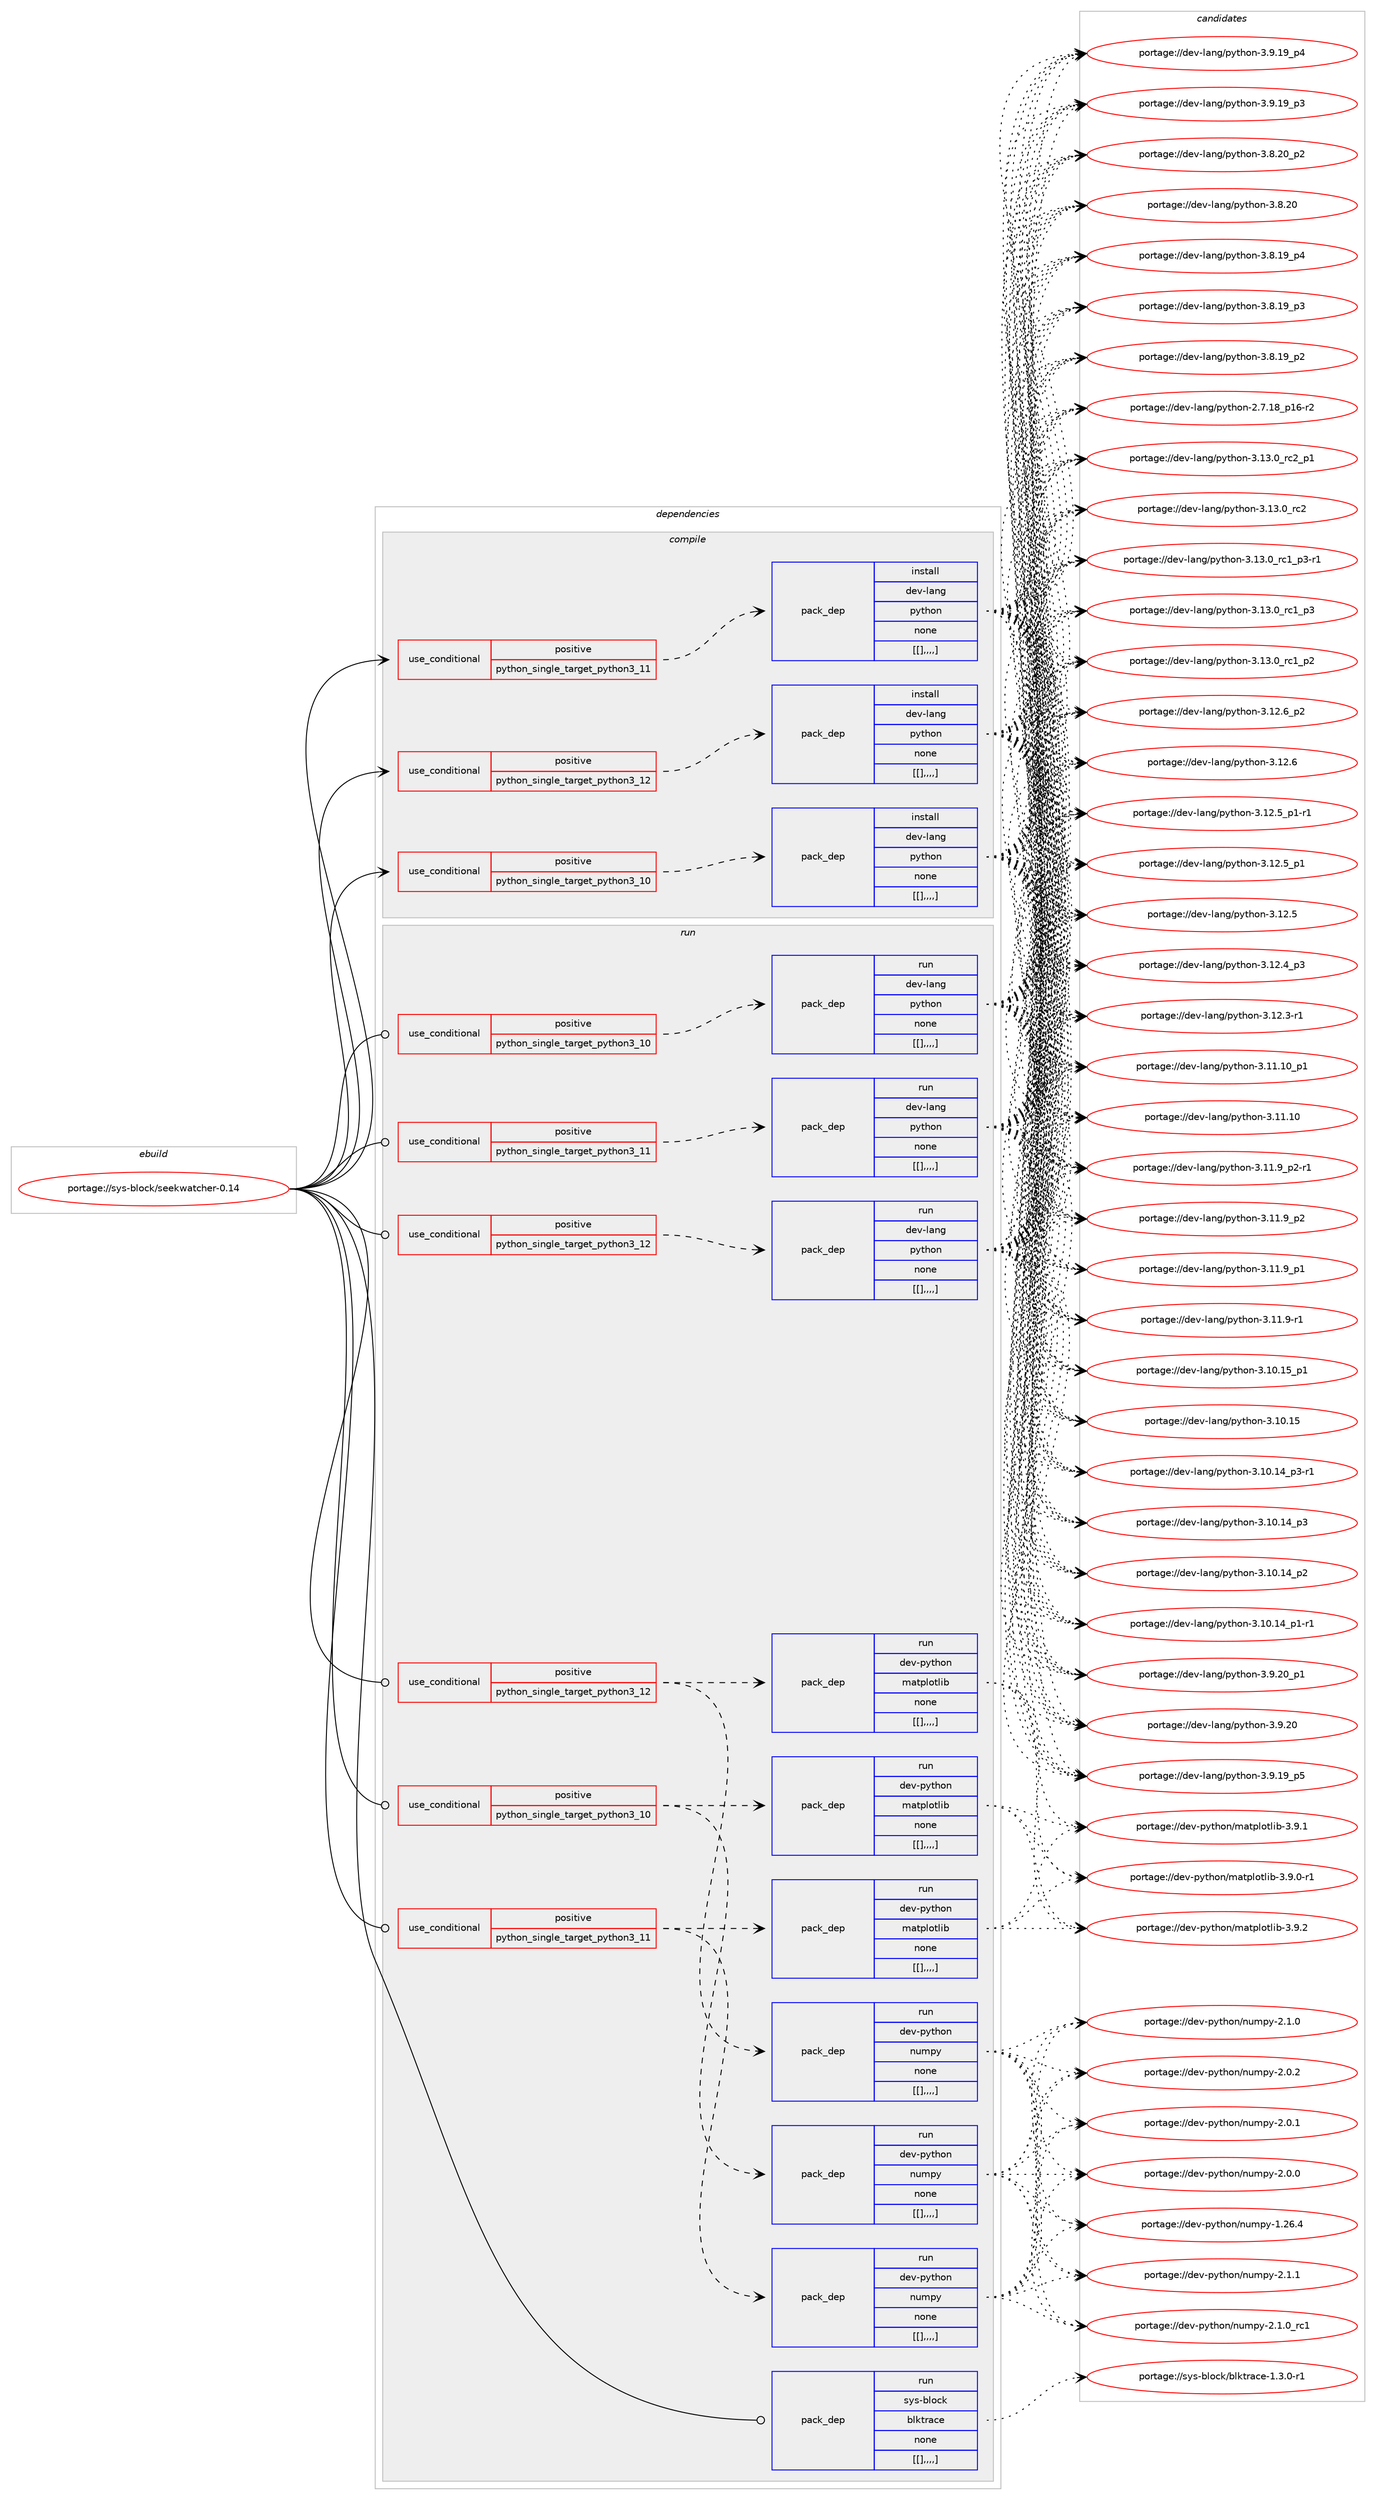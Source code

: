digraph prolog {

# *************
# Graph options
# *************

newrank=true;
concentrate=true;
compound=true;
graph [rankdir=LR,fontname=Helvetica,fontsize=10,ranksep=1.5];#, ranksep=2.5, nodesep=0.2];
edge  [arrowhead=vee];
node  [fontname=Helvetica,fontsize=10];

# **********
# The ebuild
# **********

subgraph cluster_leftcol {
color=gray;
label=<<i>ebuild</i>>;
id [label="portage://sys-block/seekwatcher-0.14", color=red, width=4, href="../sys-block/seekwatcher-0.14.svg"];
}

# ****************
# The dependencies
# ****************

subgraph cluster_midcol {
color=gray;
label=<<i>dependencies</i>>;
subgraph cluster_compile {
fillcolor="#eeeeee";
style=filled;
label=<<i>compile</i>>;
subgraph cond118158 {
dependency440127 [label=<<TABLE BORDER="0" CELLBORDER="1" CELLSPACING="0" CELLPADDING="4"><TR><TD ROWSPAN="3" CELLPADDING="10">use_conditional</TD></TR><TR><TD>positive</TD></TR><TR><TD>python_single_target_python3_10</TD></TR></TABLE>>, shape=none, color=red];
subgraph pack319012 {
dependency440128 [label=<<TABLE BORDER="0" CELLBORDER="1" CELLSPACING="0" CELLPADDING="4" WIDTH="220"><TR><TD ROWSPAN="6" CELLPADDING="30">pack_dep</TD></TR><TR><TD WIDTH="110">install</TD></TR><TR><TD>dev-lang</TD></TR><TR><TD>python</TD></TR><TR><TD>none</TD></TR><TR><TD>[[],,,,]</TD></TR></TABLE>>, shape=none, color=blue];
}
dependency440127:e -> dependency440128:w [weight=20,style="dashed",arrowhead="vee"];
}
id:e -> dependency440127:w [weight=20,style="solid",arrowhead="vee"];
subgraph cond118159 {
dependency440129 [label=<<TABLE BORDER="0" CELLBORDER="1" CELLSPACING="0" CELLPADDING="4"><TR><TD ROWSPAN="3" CELLPADDING="10">use_conditional</TD></TR><TR><TD>positive</TD></TR><TR><TD>python_single_target_python3_11</TD></TR></TABLE>>, shape=none, color=red];
subgraph pack319013 {
dependency440130 [label=<<TABLE BORDER="0" CELLBORDER="1" CELLSPACING="0" CELLPADDING="4" WIDTH="220"><TR><TD ROWSPAN="6" CELLPADDING="30">pack_dep</TD></TR><TR><TD WIDTH="110">install</TD></TR><TR><TD>dev-lang</TD></TR><TR><TD>python</TD></TR><TR><TD>none</TD></TR><TR><TD>[[],,,,]</TD></TR></TABLE>>, shape=none, color=blue];
}
dependency440129:e -> dependency440130:w [weight=20,style="dashed",arrowhead="vee"];
}
id:e -> dependency440129:w [weight=20,style="solid",arrowhead="vee"];
subgraph cond118160 {
dependency440131 [label=<<TABLE BORDER="0" CELLBORDER="1" CELLSPACING="0" CELLPADDING="4"><TR><TD ROWSPAN="3" CELLPADDING="10">use_conditional</TD></TR><TR><TD>positive</TD></TR><TR><TD>python_single_target_python3_12</TD></TR></TABLE>>, shape=none, color=red];
subgraph pack319014 {
dependency440132 [label=<<TABLE BORDER="0" CELLBORDER="1" CELLSPACING="0" CELLPADDING="4" WIDTH="220"><TR><TD ROWSPAN="6" CELLPADDING="30">pack_dep</TD></TR><TR><TD WIDTH="110">install</TD></TR><TR><TD>dev-lang</TD></TR><TR><TD>python</TD></TR><TR><TD>none</TD></TR><TR><TD>[[],,,,]</TD></TR></TABLE>>, shape=none, color=blue];
}
dependency440131:e -> dependency440132:w [weight=20,style="dashed",arrowhead="vee"];
}
id:e -> dependency440131:w [weight=20,style="solid",arrowhead="vee"];
}
subgraph cluster_compileandrun {
fillcolor="#eeeeee";
style=filled;
label=<<i>compile and run</i>>;
}
subgraph cluster_run {
fillcolor="#eeeeee";
style=filled;
label=<<i>run</i>>;
subgraph cond118161 {
dependency440133 [label=<<TABLE BORDER="0" CELLBORDER="1" CELLSPACING="0" CELLPADDING="4"><TR><TD ROWSPAN="3" CELLPADDING="10">use_conditional</TD></TR><TR><TD>positive</TD></TR><TR><TD>python_single_target_python3_10</TD></TR></TABLE>>, shape=none, color=red];
subgraph pack319015 {
dependency440134 [label=<<TABLE BORDER="0" CELLBORDER="1" CELLSPACING="0" CELLPADDING="4" WIDTH="220"><TR><TD ROWSPAN="6" CELLPADDING="30">pack_dep</TD></TR><TR><TD WIDTH="110">run</TD></TR><TR><TD>dev-lang</TD></TR><TR><TD>python</TD></TR><TR><TD>none</TD></TR><TR><TD>[[],,,,]</TD></TR></TABLE>>, shape=none, color=blue];
}
dependency440133:e -> dependency440134:w [weight=20,style="dashed",arrowhead="vee"];
}
id:e -> dependency440133:w [weight=20,style="solid",arrowhead="odot"];
subgraph cond118162 {
dependency440135 [label=<<TABLE BORDER="0" CELLBORDER="1" CELLSPACING="0" CELLPADDING="4"><TR><TD ROWSPAN="3" CELLPADDING="10">use_conditional</TD></TR><TR><TD>positive</TD></TR><TR><TD>python_single_target_python3_10</TD></TR></TABLE>>, shape=none, color=red];
subgraph pack319016 {
dependency440136 [label=<<TABLE BORDER="0" CELLBORDER="1" CELLSPACING="0" CELLPADDING="4" WIDTH="220"><TR><TD ROWSPAN="6" CELLPADDING="30">pack_dep</TD></TR><TR><TD WIDTH="110">run</TD></TR><TR><TD>dev-python</TD></TR><TR><TD>matplotlib</TD></TR><TR><TD>none</TD></TR><TR><TD>[[],,,,]</TD></TR></TABLE>>, shape=none, color=blue];
}
dependency440135:e -> dependency440136:w [weight=20,style="dashed",arrowhead="vee"];
subgraph pack319017 {
dependency440137 [label=<<TABLE BORDER="0" CELLBORDER="1" CELLSPACING="0" CELLPADDING="4" WIDTH="220"><TR><TD ROWSPAN="6" CELLPADDING="30">pack_dep</TD></TR><TR><TD WIDTH="110">run</TD></TR><TR><TD>dev-python</TD></TR><TR><TD>numpy</TD></TR><TR><TD>none</TD></TR><TR><TD>[[],,,,]</TD></TR></TABLE>>, shape=none, color=blue];
}
dependency440135:e -> dependency440137:w [weight=20,style="dashed",arrowhead="vee"];
}
id:e -> dependency440135:w [weight=20,style="solid",arrowhead="odot"];
subgraph cond118163 {
dependency440138 [label=<<TABLE BORDER="0" CELLBORDER="1" CELLSPACING="0" CELLPADDING="4"><TR><TD ROWSPAN="3" CELLPADDING="10">use_conditional</TD></TR><TR><TD>positive</TD></TR><TR><TD>python_single_target_python3_11</TD></TR></TABLE>>, shape=none, color=red];
subgraph pack319018 {
dependency440139 [label=<<TABLE BORDER="0" CELLBORDER="1" CELLSPACING="0" CELLPADDING="4" WIDTH="220"><TR><TD ROWSPAN="6" CELLPADDING="30">pack_dep</TD></TR><TR><TD WIDTH="110">run</TD></TR><TR><TD>dev-lang</TD></TR><TR><TD>python</TD></TR><TR><TD>none</TD></TR><TR><TD>[[],,,,]</TD></TR></TABLE>>, shape=none, color=blue];
}
dependency440138:e -> dependency440139:w [weight=20,style="dashed",arrowhead="vee"];
}
id:e -> dependency440138:w [weight=20,style="solid",arrowhead="odot"];
subgraph cond118164 {
dependency440140 [label=<<TABLE BORDER="0" CELLBORDER="1" CELLSPACING="0" CELLPADDING="4"><TR><TD ROWSPAN="3" CELLPADDING="10">use_conditional</TD></TR><TR><TD>positive</TD></TR><TR><TD>python_single_target_python3_11</TD></TR></TABLE>>, shape=none, color=red];
subgraph pack319019 {
dependency440141 [label=<<TABLE BORDER="0" CELLBORDER="1" CELLSPACING="0" CELLPADDING="4" WIDTH="220"><TR><TD ROWSPAN="6" CELLPADDING="30">pack_dep</TD></TR><TR><TD WIDTH="110">run</TD></TR><TR><TD>dev-python</TD></TR><TR><TD>matplotlib</TD></TR><TR><TD>none</TD></TR><TR><TD>[[],,,,]</TD></TR></TABLE>>, shape=none, color=blue];
}
dependency440140:e -> dependency440141:w [weight=20,style="dashed",arrowhead="vee"];
subgraph pack319020 {
dependency440142 [label=<<TABLE BORDER="0" CELLBORDER="1" CELLSPACING="0" CELLPADDING="4" WIDTH="220"><TR><TD ROWSPAN="6" CELLPADDING="30">pack_dep</TD></TR><TR><TD WIDTH="110">run</TD></TR><TR><TD>dev-python</TD></TR><TR><TD>numpy</TD></TR><TR><TD>none</TD></TR><TR><TD>[[],,,,]</TD></TR></TABLE>>, shape=none, color=blue];
}
dependency440140:e -> dependency440142:w [weight=20,style="dashed",arrowhead="vee"];
}
id:e -> dependency440140:w [weight=20,style="solid",arrowhead="odot"];
subgraph cond118165 {
dependency440143 [label=<<TABLE BORDER="0" CELLBORDER="1" CELLSPACING="0" CELLPADDING="4"><TR><TD ROWSPAN="3" CELLPADDING="10">use_conditional</TD></TR><TR><TD>positive</TD></TR><TR><TD>python_single_target_python3_12</TD></TR></TABLE>>, shape=none, color=red];
subgraph pack319021 {
dependency440144 [label=<<TABLE BORDER="0" CELLBORDER="1" CELLSPACING="0" CELLPADDING="4" WIDTH="220"><TR><TD ROWSPAN="6" CELLPADDING="30">pack_dep</TD></TR><TR><TD WIDTH="110">run</TD></TR><TR><TD>dev-lang</TD></TR><TR><TD>python</TD></TR><TR><TD>none</TD></TR><TR><TD>[[],,,,]</TD></TR></TABLE>>, shape=none, color=blue];
}
dependency440143:e -> dependency440144:w [weight=20,style="dashed",arrowhead="vee"];
}
id:e -> dependency440143:w [weight=20,style="solid",arrowhead="odot"];
subgraph cond118166 {
dependency440145 [label=<<TABLE BORDER="0" CELLBORDER="1" CELLSPACING="0" CELLPADDING="4"><TR><TD ROWSPAN="3" CELLPADDING="10">use_conditional</TD></TR><TR><TD>positive</TD></TR><TR><TD>python_single_target_python3_12</TD></TR></TABLE>>, shape=none, color=red];
subgraph pack319022 {
dependency440146 [label=<<TABLE BORDER="0" CELLBORDER="1" CELLSPACING="0" CELLPADDING="4" WIDTH="220"><TR><TD ROWSPAN="6" CELLPADDING="30">pack_dep</TD></TR><TR><TD WIDTH="110">run</TD></TR><TR><TD>dev-python</TD></TR><TR><TD>matplotlib</TD></TR><TR><TD>none</TD></TR><TR><TD>[[],,,,]</TD></TR></TABLE>>, shape=none, color=blue];
}
dependency440145:e -> dependency440146:w [weight=20,style="dashed",arrowhead="vee"];
subgraph pack319023 {
dependency440147 [label=<<TABLE BORDER="0" CELLBORDER="1" CELLSPACING="0" CELLPADDING="4" WIDTH="220"><TR><TD ROWSPAN="6" CELLPADDING="30">pack_dep</TD></TR><TR><TD WIDTH="110">run</TD></TR><TR><TD>dev-python</TD></TR><TR><TD>numpy</TD></TR><TR><TD>none</TD></TR><TR><TD>[[],,,,]</TD></TR></TABLE>>, shape=none, color=blue];
}
dependency440145:e -> dependency440147:w [weight=20,style="dashed",arrowhead="vee"];
}
id:e -> dependency440145:w [weight=20,style="solid",arrowhead="odot"];
subgraph pack319024 {
dependency440148 [label=<<TABLE BORDER="0" CELLBORDER="1" CELLSPACING="0" CELLPADDING="4" WIDTH="220"><TR><TD ROWSPAN="6" CELLPADDING="30">pack_dep</TD></TR><TR><TD WIDTH="110">run</TD></TR><TR><TD>sys-block</TD></TR><TR><TD>blktrace</TD></TR><TR><TD>none</TD></TR><TR><TD>[[],,,,]</TD></TR></TABLE>>, shape=none, color=blue];
}
id:e -> dependency440148:w [weight=20,style="solid",arrowhead="odot"];
}
}

# **************
# The candidates
# **************

subgraph cluster_choices {
rank=same;
color=gray;
label=<<i>candidates</i>>;

subgraph choice319012 {
color=black;
nodesep=1;
choice100101118451089711010347112121116104111110455146495146489511499509511249 [label="portage://dev-lang/python-3.13.0_rc2_p1", color=red, width=4,href="../dev-lang/python-3.13.0_rc2_p1.svg"];
choice10010111845108971101034711212111610411111045514649514648951149950 [label="portage://dev-lang/python-3.13.0_rc2", color=red, width=4,href="../dev-lang/python-3.13.0_rc2.svg"];
choice1001011184510897110103471121211161041111104551464951464895114994995112514511449 [label="portage://dev-lang/python-3.13.0_rc1_p3-r1", color=red, width=4,href="../dev-lang/python-3.13.0_rc1_p3-r1.svg"];
choice100101118451089711010347112121116104111110455146495146489511499499511251 [label="portage://dev-lang/python-3.13.0_rc1_p3", color=red, width=4,href="../dev-lang/python-3.13.0_rc1_p3.svg"];
choice100101118451089711010347112121116104111110455146495146489511499499511250 [label="portage://dev-lang/python-3.13.0_rc1_p2", color=red, width=4,href="../dev-lang/python-3.13.0_rc1_p2.svg"];
choice100101118451089711010347112121116104111110455146495046549511250 [label="portage://dev-lang/python-3.12.6_p2", color=red, width=4,href="../dev-lang/python-3.12.6_p2.svg"];
choice10010111845108971101034711212111610411111045514649504654 [label="portage://dev-lang/python-3.12.6", color=red, width=4,href="../dev-lang/python-3.12.6.svg"];
choice1001011184510897110103471121211161041111104551464950465395112494511449 [label="portage://dev-lang/python-3.12.5_p1-r1", color=red, width=4,href="../dev-lang/python-3.12.5_p1-r1.svg"];
choice100101118451089711010347112121116104111110455146495046539511249 [label="portage://dev-lang/python-3.12.5_p1", color=red, width=4,href="../dev-lang/python-3.12.5_p1.svg"];
choice10010111845108971101034711212111610411111045514649504653 [label="portage://dev-lang/python-3.12.5", color=red, width=4,href="../dev-lang/python-3.12.5.svg"];
choice100101118451089711010347112121116104111110455146495046529511251 [label="portage://dev-lang/python-3.12.4_p3", color=red, width=4,href="../dev-lang/python-3.12.4_p3.svg"];
choice100101118451089711010347112121116104111110455146495046514511449 [label="portage://dev-lang/python-3.12.3-r1", color=red, width=4,href="../dev-lang/python-3.12.3-r1.svg"];
choice10010111845108971101034711212111610411111045514649494649489511249 [label="portage://dev-lang/python-3.11.10_p1", color=red, width=4,href="../dev-lang/python-3.11.10_p1.svg"];
choice1001011184510897110103471121211161041111104551464949464948 [label="portage://dev-lang/python-3.11.10", color=red, width=4,href="../dev-lang/python-3.11.10.svg"];
choice1001011184510897110103471121211161041111104551464949465795112504511449 [label="portage://dev-lang/python-3.11.9_p2-r1", color=red, width=4,href="../dev-lang/python-3.11.9_p2-r1.svg"];
choice100101118451089711010347112121116104111110455146494946579511250 [label="portage://dev-lang/python-3.11.9_p2", color=red, width=4,href="../dev-lang/python-3.11.9_p2.svg"];
choice100101118451089711010347112121116104111110455146494946579511249 [label="portage://dev-lang/python-3.11.9_p1", color=red, width=4,href="../dev-lang/python-3.11.9_p1.svg"];
choice100101118451089711010347112121116104111110455146494946574511449 [label="portage://dev-lang/python-3.11.9-r1", color=red, width=4,href="../dev-lang/python-3.11.9-r1.svg"];
choice10010111845108971101034711212111610411111045514649484649539511249 [label="portage://dev-lang/python-3.10.15_p1", color=red, width=4,href="../dev-lang/python-3.10.15_p1.svg"];
choice1001011184510897110103471121211161041111104551464948464953 [label="portage://dev-lang/python-3.10.15", color=red, width=4,href="../dev-lang/python-3.10.15.svg"];
choice100101118451089711010347112121116104111110455146494846495295112514511449 [label="portage://dev-lang/python-3.10.14_p3-r1", color=red, width=4,href="../dev-lang/python-3.10.14_p3-r1.svg"];
choice10010111845108971101034711212111610411111045514649484649529511251 [label="portage://dev-lang/python-3.10.14_p3", color=red, width=4,href="../dev-lang/python-3.10.14_p3.svg"];
choice10010111845108971101034711212111610411111045514649484649529511250 [label="portage://dev-lang/python-3.10.14_p2", color=red, width=4,href="../dev-lang/python-3.10.14_p2.svg"];
choice100101118451089711010347112121116104111110455146494846495295112494511449 [label="portage://dev-lang/python-3.10.14_p1-r1", color=red, width=4,href="../dev-lang/python-3.10.14_p1-r1.svg"];
choice100101118451089711010347112121116104111110455146574650489511249 [label="portage://dev-lang/python-3.9.20_p1", color=red, width=4,href="../dev-lang/python-3.9.20_p1.svg"];
choice10010111845108971101034711212111610411111045514657465048 [label="portage://dev-lang/python-3.9.20", color=red, width=4,href="../dev-lang/python-3.9.20.svg"];
choice100101118451089711010347112121116104111110455146574649579511253 [label="portage://dev-lang/python-3.9.19_p5", color=red, width=4,href="../dev-lang/python-3.9.19_p5.svg"];
choice100101118451089711010347112121116104111110455146574649579511252 [label="portage://dev-lang/python-3.9.19_p4", color=red, width=4,href="../dev-lang/python-3.9.19_p4.svg"];
choice100101118451089711010347112121116104111110455146574649579511251 [label="portage://dev-lang/python-3.9.19_p3", color=red, width=4,href="../dev-lang/python-3.9.19_p3.svg"];
choice100101118451089711010347112121116104111110455146564650489511250 [label="portage://dev-lang/python-3.8.20_p2", color=red, width=4,href="../dev-lang/python-3.8.20_p2.svg"];
choice10010111845108971101034711212111610411111045514656465048 [label="portage://dev-lang/python-3.8.20", color=red, width=4,href="../dev-lang/python-3.8.20.svg"];
choice100101118451089711010347112121116104111110455146564649579511252 [label="portage://dev-lang/python-3.8.19_p4", color=red, width=4,href="../dev-lang/python-3.8.19_p4.svg"];
choice100101118451089711010347112121116104111110455146564649579511251 [label="portage://dev-lang/python-3.8.19_p3", color=red, width=4,href="../dev-lang/python-3.8.19_p3.svg"];
choice100101118451089711010347112121116104111110455146564649579511250 [label="portage://dev-lang/python-3.8.19_p2", color=red, width=4,href="../dev-lang/python-3.8.19_p2.svg"];
choice100101118451089711010347112121116104111110455046554649569511249544511450 [label="portage://dev-lang/python-2.7.18_p16-r2", color=red, width=4,href="../dev-lang/python-2.7.18_p16-r2.svg"];
dependency440128:e -> choice100101118451089711010347112121116104111110455146495146489511499509511249:w [style=dotted,weight="100"];
dependency440128:e -> choice10010111845108971101034711212111610411111045514649514648951149950:w [style=dotted,weight="100"];
dependency440128:e -> choice1001011184510897110103471121211161041111104551464951464895114994995112514511449:w [style=dotted,weight="100"];
dependency440128:e -> choice100101118451089711010347112121116104111110455146495146489511499499511251:w [style=dotted,weight="100"];
dependency440128:e -> choice100101118451089711010347112121116104111110455146495146489511499499511250:w [style=dotted,weight="100"];
dependency440128:e -> choice100101118451089711010347112121116104111110455146495046549511250:w [style=dotted,weight="100"];
dependency440128:e -> choice10010111845108971101034711212111610411111045514649504654:w [style=dotted,weight="100"];
dependency440128:e -> choice1001011184510897110103471121211161041111104551464950465395112494511449:w [style=dotted,weight="100"];
dependency440128:e -> choice100101118451089711010347112121116104111110455146495046539511249:w [style=dotted,weight="100"];
dependency440128:e -> choice10010111845108971101034711212111610411111045514649504653:w [style=dotted,weight="100"];
dependency440128:e -> choice100101118451089711010347112121116104111110455146495046529511251:w [style=dotted,weight="100"];
dependency440128:e -> choice100101118451089711010347112121116104111110455146495046514511449:w [style=dotted,weight="100"];
dependency440128:e -> choice10010111845108971101034711212111610411111045514649494649489511249:w [style=dotted,weight="100"];
dependency440128:e -> choice1001011184510897110103471121211161041111104551464949464948:w [style=dotted,weight="100"];
dependency440128:e -> choice1001011184510897110103471121211161041111104551464949465795112504511449:w [style=dotted,weight="100"];
dependency440128:e -> choice100101118451089711010347112121116104111110455146494946579511250:w [style=dotted,weight="100"];
dependency440128:e -> choice100101118451089711010347112121116104111110455146494946579511249:w [style=dotted,weight="100"];
dependency440128:e -> choice100101118451089711010347112121116104111110455146494946574511449:w [style=dotted,weight="100"];
dependency440128:e -> choice10010111845108971101034711212111610411111045514649484649539511249:w [style=dotted,weight="100"];
dependency440128:e -> choice1001011184510897110103471121211161041111104551464948464953:w [style=dotted,weight="100"];
dependency440128:e -> choice100101118451089711010347112121116104111110455146494846495295112514511449:w [style=dotted,weight="100"];
dependency440128:e -> choice10010111845108971101034711212111610411111045514649484649529511251:w [style=dotted,weight="100"];
dependency440128:e -> choice10010111845108971101034711212111610411111045514649484649529511250:w [style=dotted,weight="100"];
dependency440128:e -> choice100101118451089711010347112121116104111110455146494846495295112494511449:w [style=dotted,weight="100"];
dependency440128:e -> choice100101118451089711010347112121116104111110455146574650489511249:w [style=dotted,weight="100"];
dependency440128:e -> choice10010111845108971101034711212111610411111045514657465048:w [style=dotted,weight="100"];
dependency440128:e -> choice100101118451089711010347112121116104111110455146574649579511253:w [style=dotted,weight="100"];
dependency440128:e -> choice100101118451089711010347112121116104111110455146574649579511252:w [style=dotted,weight="100"];
dependency440128:e -> choice100101118451089711010347112121116104111110455146574649579511251:w [style=dotted,weight="100"];
dependency440128:e -> choice100101118451089711010347112121116104111110455146564650489511250:w [style=dotted,weight="100"];
dependency440128:e -> choice10010111845108971101034711212111610411111045514656465048:w [style=dotted,weight="100"];
dependency440128:e -> choice100101118451089711010347112121116104111110455146564649579511252:w [style=dotted,weight="100"];
dependency440128:e -> choice100101118451089711010347112121116104111110455146564649579511251:w [style=dotted,weight="100"];
dependency440128:e -> choice100101118451089711010347112121116104111110455146564649579511250:w [style=dotted,weight="100"];
dependency440128:e -> choice100101118451089711010347112121116104111110455046554649569511249544511450:w [style=dotted,weight="100"];
}
subgraph choice319013 {
color=black;
nodesep=1;
choice100101118451089711010347112121116104111110455146495146489511499509511249 [label="portage://dev-lang/python-3.13.0_rc2_p1", color=red, width=4,href="../dev-lang/python-3.13.0_rc2_p1.svg"];
choice10010111845108971101034711212111610411111045514649514648951149950 [label="portage://dev-lang/python-3.13.0_rc2", color=red, width=4,href="../dev-lang/python-3.13.0_rc2.svg"];
choice1001011184510897110103471121211161041111104551464951464895114994995112514511449 [label="portage://dev-lang/python-3.13.0_rc1_p3-r1", color=red, width=4,href="../dev-lang/python-3.13.0_rc1_p3-r1.svg"];
choice100101118451089711010347112121116104111110455146495146489511499499511251 [label="portage://dev-lang/python-3.13.0_rc1_p3", color=red, width=4,href="../dev-lang/python-3.13.0_rc1_p3.svg"];
choice100101118451089711010347112121116104111110455146495146489511499499511250 [label="portage://dev-lang/python-3.13.0_rc1_p2", color=red, width=4,href="../dev-lang/python-3.13.0_rc1_p2.svg"];
choice100101118451089711010347112121116104111110455146495046549511250 [label="portage://dev-lang/python-3.12.6_p2", color=red, width=4,href="../dev-lang/python-3.12.6_p2.svg"];
choice10010111845108971101034711212111610411111045514649504654 [label="portage://dev-lang/python-3.12.6", color=red, width=4,href="../dev-lang/python-3.12.6.svg"];
choice1001011184510897110103471121211161041111104551464950465395112494511449 [label="portage://dev-lang/python-3.12.5_p1-r1", color=red, width=4,href="../dev-lang/python-3.12.5_p1-r1.svg"];
choice100101118451089711010347112121116104111110455146495046539511249 [label="portage://dev-lang/python-3.12.5_p1", color=red, width=4,href="../dev-lang/python-3.12.5_p1.svg"];
choice10010111845108971101034711212111610411111045514649504653 [label="portage://dev-lang/python-3.12.5", color=red, width=4,href="../dev-lang/python-3.12.5.svg"];
choice100101118451089711010347112121116104111110455146495046529511251 [label="portage://dev-lang/python-3.12.4_p3", color=red, width=4,href="../dev-lang/python-3.12.4_p3.svg"];
choice100101118451089711010347112121116104111110455146495046514511449 [label="portage://dev-lang/python-3.12.3-r1", color=red, width=4,href="../dev-lang/python-3.12.3-r1.svg"];
choice10010111845108971101034711212111610411111045514649494649489511249 [label="portage://dev-lang/python-3.11.10_p1", color=red, width=4,href="../dev-lang/python-3.11.10_p1.svg"];
choice1001011184510897110103471121211161041111104551464949464948 [label="portage://dev-lang/python-3.11.10", color=red, width=4,href="../dev-lang/python-3.11.10.svg"];
choice1001011184510897110103471121211161041111104551464949465795112504511449 [label="portage://dev-lang/python-3.11.9_p2-r1", color=red, width=4,href="../dev-lang/python-3.11.9_p2-r1.svg"];
choice100101118451089711010347112121116104111110455146494946579511250 [label="portage://dev-lang/python-3.11.9_p2", color=red, width=4,href="../dev-lang/python-3.11.9_p2.svg"];
choice100101118451089711010347112121116104111110455146494946579511249 [label="portage://dev-lang/python-3.11.9_p1", color=red, width=4,href="../dev-lang/python-3.11.9_p1.svg"];
choice100101118451089711010347112121116104111110455146494946574511449 [label="portage://dev-lang/python-3.11.9-r1", color=red, width=4,href="../dev-lang/python-3.11.9-r1.svg"];
choice10010111845108971101034711212111610411111045514649484649539511249 [label="portage://dev-lang/python-3.10.15_p1", color=red, width=4,href="../dev-lang/python-3.10.15_p1.svg"];
choice1001011184510897110103471121211161041111104551464948464953 [label="portage://dev-lang/python-3.10.15", color=red, width=4,href="../dev-lang/python-3.10.15.svg"];
choice100101118451089711010347112121116104111110455146494846495295112514511449 [label="portage://dev-lang/python-3.10.14_p3-r1", color=red, width=4,href="../dev-lang/python-3.10.14_p3-r1.svg"];
choice10010111845108971101034711212111610411111045514649484649529511251 [label="portage://dev-lang/python-3.10.14_p3", color=red, width=4,href="../dev-lang/python-3.10.14_p3.svg"];
choice10010111845108971101034711212111610411111045514649484649529511250 [label="portage://dev-lang/python-3.10.14_p2", color=red, width=4,href="../dev-lang/python-3.10.14_p2.svg"];
choice100101118451089711010347112121116104111110455146494846495295112494511449 [label="portage://dev-lang/python-3.10.14_p1-r1", color=red, width=4,href="../dev-lang/python-3.10.14_p1-r1.svg"];
choice100101118451089711010347112121116104111110455146574650489511249 [label="portage://dev-lang/python-3.9.20_p1", color=red, width=4,href="../dev-lang/python-3.9.20_p1.svg"];
choice10010111845108971101034711212111610411111045514657465048 [label="portage://dev-lang/python-3.9.20", color=red, width=4,href="../dev-lang/python-3.9.20.svg"];
choice100101118451089711010347112121116104111110455146574649579511253 [label="portage://dev-lang/python-3.9.19_p5", color=red, width=4,href="../dev-lang/python-3.9.19_p5.svg"];
choice100101118451089711010347112121116104111110455146574649579511252 [label="portage://dev-lang/python-3.9.19_p4", color=red, width=4,href="../dev-lang/python-3.9.19_p4.svg"];
choice100101118451089711010347112121116104111110455146574649579511251 [label="portage://dev-lang/python-3.9.19_p3", color=red, width=4,href="../dev-lang/python-3.9.19_p3.svg"];
choice100101118451089711010347112121116104111110455146564650489511250 [label="portage://dev-lang/python-3.8.20_p2", color=red, width=4,href="../dev-lang/python-3.8.20_p2.svg"];
choice10010111845108971101034711212111610411111045514656465048 [label="portage://dev-lang/python-3.8.20", color=red, width=4,href="../dev-lang/python-3.8.20.svg"];
choice100101118451089711010347112121116104111110455146564649579511252 [label="portage://dev-lang/python-3.8.19_p4", color=red, width=4,href="../dev-lang/python-3.8.19_p4.svg"];
choice100101118451089711010347112121116104111110455146564649579511251 [label="portage://dev-lang/python-3.8.19_p3", color=red, width=4,href="../dev-lang/python-3.8.19_p3.svg"];
choice100101118451089711010347112121116104111110455146564649579511250 [label="portage://dev-lang/python-3.8.19_p2", color=red, width=4,href="../dev-lang/python-3.8.19_p2.svg"];
choice100101118451089711010347112121116104111110455046554649569511249544511450 [label="portage://dev-lang/python-2.7.18_p16-r2", color=red, width=4,href="../dev-lang/python-2.7.18_p16-r2.svg"];
dependency440130:e -> choice100101118451089711010347112121116104111110455146495146489511499509511249:w [style=dotted,weight="100"];
dependency440130:e -> choice10010111845108971101034711212111610411111045514649514648951149950:w [style=dotted,weight="100"];
dependency440130:e -> choice1001011184510897110103471121211161041111104551464951464895114994995112514511449:w [style=dotted,weight="100"];
dependency440130:e -> choice100101118451089711010347112121116104111110455146495146489511499499511251:w [style=dotted,weight="100"];
dependency440130:e -> choice100101118451089711010347112121116104111110455146495146489511499499511250:w [style=dotted,weight="100"];
dependency440130:e -> choice100101118451089711010347112121116104111110455146495046549511250:w [style=dotted,weight="100"];
dependency440130:e -> choice10010111845108971101034711212111610411111045514649504654:w [style=dotted,weight="100"];
dependency440130:e -> choice1001011184510897110103471121211161041111104551464950465395112494511449:w [style=dotted,weight="100"];
dependency440130:e -> choice100101118451089711010347112121116104111110455146495046539511249:w [style=dotted,weight="100"];
dependency440130:e -> choice10010111845108971101034711212111610411111045514649504653:w [style=dotted,weight="100"];
dependency440130:e -> choice100101118451089711010347112121116104111110455146495046529511251:w [style=dotted,weight="100"];
dependency440130:e -> choice100101118451089711010347112121116104111110455146495046514511449:w [style=dotted,weight="100"];
dependency440130:e -> choice10010111845108971101034711212111610411111045514649494649489511249:w [style=dotted,weight="100"];
dependency440130:e -> choice1001011184510897110103471121211161041111104551464949464948:w [style=dotted,weight="100"];
dependency440130:e -> choice1001011184510897110103471121211161041111104551464949465795112504511449:w [style=dotted,weight="100"];
dependency440130:e -> choice100101118451089711010347112121116104111110455146494946579511250:w [style=dotted,weight="100"];
dependency440130:e -> choice100101118451089711010347112121116104111110455146494946579511249:w [style=dotted,weight="100"];
dependency440130:e -> choice100101118451089711010347112121116104111110455146494946574511449:w [style=dotted,weight="100"];
dependency440130:e -> choice10010111845108971101034711212111610411111045514649484649539511249:w [style=dotted,weight="100"];
dependency440130:e -> choice1001011184510897110103471121211161041111104551464948464953:w [style=dotted,weight="100"];
dependency440130:e -> choice100101118451089711010347112121116104111110455146494846495295112514511449:w [style=dotted,weight="100"];
dependency440130:e -> choice10010111845108971101034711212111610411111045514649484649529511251:w [style=dotted,weight="100"];
dependency440130:e -> choice10010111845108971101034711212111610411111045514649484649529511250:w [style=dotted,weight="100"];
dependency440130:e -> choice100101118451089711010347112121116104111110455146494846495295112494511449:w [style=dotted,weight="100"];
dependency440130:e -> choice100101118451089711010347112121116104111110455146574650489511249:w [style=dotted,weight="100"];
dependency440130:e -> choice10010111845108971101034711212111610411111045514657465048:w [style=dotted,weight="100"];
dependency440130:e -> choice100101118451089711010347112121116104111110455146574649579511253:w [style=dotted,weight="100"];
dependency440130:e -> choice100101118451089711010347112121116104111110455146574649579511252:w [style=dotted,weight="100"];
dependency440130:e -> choice100101118451089711010347112121116104111110455146574649579511251:w [style=dotted,weight="100"];
dependency440130:e -> choice100101118451089711010347112121116104111110455146564650489511250:w [style=dotted,weight="100"];
dependency440130:e -> choice10010111845108971101034711212111610411111045514656465048:w [style=dotted,weight="100"];
dependency440130:e -> choice100101118451089711010347112121116104111110455146564649579511252:w [style=dotted,weight="100"];
dependency440130:e -> choice100101118451089711010347112121116104111110455146564649579511251:w [style=dotted,weight="100"];
dependency440130:e -> choice100101118451089711010347112121116104111110455146564649579511250:w [style=dotted,weight="100"];
dependency440130:e -> choice100101118451089711010347112121116104111110455046554649569511249544511450:w [style=dotted,weight="100"];
}
subgraph choice319014 {
color=black;
nodesep=1;
choice100101118451089711010347112121116104111110455146495146489511499509511249 [label="portage://dev-lang/python-3.13.0_rc2_p1", color=red, width=4,href="../dev-lang/python-3.13.0_rc2_p1.svg"];
choice10010111845108971101034711212111610411111045514649514648951149950 [label="portage://dev-lang/python-3.13.0_rc2", color=red, width=4,href="../dev-lang/python-3.13.0_rc2.svg"];
choice1001011184510897110103471121211161041111104551464951464895114994995112514511449 [label="portage://dev-lang/python-3.13.0_rc1_p3-r1", color=red, width=4,href="../dev-lang/python-3.13.0_rc1_p3-r1.svg"];
choice100101118451089711010347112121116104111110455146495146489511499499511251 [label="portage://dev-lang/python-3.13.0_rc1_p3", color=red, width=4,href="../dev-lang/python-3.13.0_rc1_p3.svg"];
choice100101118451089711010347112121116104111110455146495146489511499499511250 [label="portage://dev-lang/python-3.13.0_rc1_p2", color=red, width=4,href="../dev-lang/python-3.13.0_rc1_p2.svg"];
choice100101118451089711010347112121116104111110455146495046549511250 [label="portage://dev-lang/python-3.12.6_p2", color=red, width=4,href="../dev-lang/python-3.12.6_p2.svg"];
choice10010111845108971101034711212111610411111045514649504654 [label="portage://dev-lang/python-3.12.6", color=red, width=4,href="../dev-lang/python-3.12.6.svg"];
choice1001011184510897110103471121211161041111104551464950465395112494511449 [label="portage://dev-lang/python-3.12.5_p1-r1", color=red, width=4,href="../dev-lang/python-3.12.5_p1-r1.svg"];
choice100101118451089711010347112121116104111110455146495046539511249 [label="portage://dev-lang/python-3.12.5_p1", color=red, width=4,href="../dev-lang/python-3.12.5_p1.svg"];
choice10010111845108971101034711212111610411111045514649504653 [label="portage://dev-lang/python-3.12.5", color=red, width=4,href="../dev-lang/python-3.12.5.svg"];
choice100101118451089711010347112121116104111110455146495046529511251 [label="portage://dev-lang/python-3.12.4_p3", color=red, width=4,href="../dev-lang/python-3.12.4_p3.svg"];
choice100101118451089711010347112121116104111110455146495046514511449 [label="portage://dev-lang/python-3.12.3-r1", color=red, width=4,href="../dev-lang/python-3.12.3-r1.svg"];
choice10010111845108971101034711212111610411111045514649494649489511249 [label="portage://dev-lang/python-3.11.10_p1", color=red, width=4,href="../dev-lang/python-3.11.10_p1.svg"];
choice1001011184510897110103471121211161041111104551464949464948 [label="portage://dev-lang/python-3.11.10", color=red, width=4,href="../dev-lang/python-3.11.10.svg"];
choice1001011184510897110103471121211161041111104551464949465795112504511449 [label="portage://dev-lang/python-3.11.9_p2-r1", color=red, width=4,href="../dev-lang/python-3.11.9_p2-r1.svg"];
choice100101118451089711010347112121116104111110455146494946579511250 [label="portage://dev-lang/python-3.11.9_p2", color=red, width=4,href="../dev-lang/python-3.11.9_p2.svg"];
choice100101118451089711010347112121116104111110455146494946579511249 [label="portage://dev-lang/python-3.11.9_p1", color=red, width=4,href="../dev-lang/python-3.11.9_p1.svg"];
choice100101118451089711010347112121116104111110455146494946574511449 [label="portage://dev-lang/python-3.11.9-r1", color=red, width=4,href="../dev-lang/python-3.11.9-r1.svg"];
choice10010111845108971101034711212111610411111045514649484649539511249 [label="portage://dev-lang/python-3.10.15_p1", color=red, width=4,href="../dev-lang/python-3.10.15_p1.svg"];
choice1001011184510897110103471121211161041111104551464948464953 [label="portage://dev-lang/python-3.10.15", color=red, width=4,href="../dev-lang/python-3.10.15.svg"];
choice100101118451089711010347112121116104111110455146494846495295112514511449 [label="portage://dev-lang/python-3.10.14_p3-r1", color=red, width=4,href="../dev-lang/python-3.10.14_p3-r1.svg"];
choice10010111845108971101034711212111610411111045514649484649529511251 [label="portage://dev-lang/python-3.10.14_p3", color=red, width=4,href="../dev-lang/python-3.10.14_p3.svg"];
choice10010111845108971101034711212111610411111045514649484649529511250 [label="portage://dev-lang/python-3.10.14_p2", color=red, width=4,href="../dev-lang/python-3.10.14_p2.svg"];
choice100101118451089711010347112121116104111110455146494846495295112494511449 [label="portage://dev-lang/python-3.10.14_p1-r1", color=red, width=4,href="../dev-lang/python-3.10.14_p1-r1.svg"];
choice100101118451089711010347112121116104111110455146574650489511249 [label="portage://dev-lang/python-3.9.20_p1", color=red, width=4,href="../dev-lang/python-3.9.20_p1.svg"];
choice10010111845108971101034711212111610411111045514657465048 [label="portage://dev-lang/python-3.9.20", color=red, width=4,href="../dev-lang/python-3.9.20.svg"];
choice100101118451089711010347112121116104111110455146574649579511253 [label="portage://dev-lang/python-3.9.19_p5", color=red, width=4,href="../dev-lang/python-3.9.19_p5.svg"];
choice100101118451089711010347112121116104111110455146574649579511252 [label="portage://dev-lang/python-3.9.19_p4", color=red, width=4,href="../dev-lang/python-3.9.19_p4.svg"];
choice100101118451089711010347112121116104111110455146574649579511251 [label="portage://dev-lang/python-3.9.19_p3", color=red, width=4,href="../dev-lang/python-3.9.19_p3.svg"];
choice100101118451089711010347112121116104111110455146564650489511250 [label="portage://dev-lang/python-3.8.20_p2", color=red, width=4,href="../dev-lang/python-3.8.20_p2.svg"];
choice10010111845108971101034711212111610411111045514656465048 [label="portage://dev-lang/python-3.8.20", color=red, width=4,href="../dev-lang/python-3.8.20.svg"];
choice100101118451089711010347112121116104111110455146564649579511252 [label="portage://dev-lang/python-3.8.19_p4", color=red, width=4,href="../dev-lang/python-3.8.19_p4.svg"];
choice100101118451089711010347112121116104111110455146564649579511251 [label="portage://dev-lang/python-3.8.19_p3", color=red, width=4,href="../dev-lang/python-3.8.19_p3.svg"];
choice100101118451089711010347112121116104111110455146564649579511250 [label="portage://dev-lang/python-3.8.19_p2", color=red, width=4,href="../dev-lang/python-3.8.19_p2.svg"];
choice100101118451089711010347112121116104111110455046554649569511249544511450 [label="portage://dev-lang/python-2.7.18_p16-r2", color=red, width=4,href="../dev-lang/python-2.7.18_p16-r2.svg"];
dependency440132:e -> choice100101118451089711010347112121116104111110455146495146489511499509511249:w [style=dotted,weight="100"];
dependency440132:e -> choice10010111845108971101034711212111610411111045514649514648951149950:w [style=dotted,weight="100"];
dependency440132:e -> choice1001011184510897110103471121211161041111104551464951464895114994995112514511449:w [style=dotted,weight="100"];
dependency440132:e -> choice100101118451089711010347112121116104111110455146495146489511499499511251:w [style=dotted,weight="100"];
dependency440132:e -> choice100101118451089711010347112121116104111110455146495146489511499499511250:w [style=dotted,weight="100"];
dependency440132:e -> choice100101118451089711010347112121116104111110455146495046549511250:w [style=dotted,weight="100"];
dependency440132:e -> choice10010111845108971101034711212111610411111045514649504654:w [style=dotted,weight="100"];
dependency440132:e -> choice1001011184510897110103471121211161041111104551464950465395112494511449:w [style=dotted,weight="100"];
dependency440132:e -> choice100101118451089711010347112121116104111110455146495046539511249:w [style=dotted,weight="100"];
dependency440132:e -> choice10010111845108971101034711212111610411111045514649504653:w [style=dotted,weight="100"];
dependency440132:e -> choice100101118451089711010347112121116104111110455146495046529511251:w [style=dotted,weight="100"];
dependency440132:e -> choice100101118451089711010347112121116104111110455146495046514511449:w [style=dotted,weight="100"];
dependency440132:e -> choice10010111845108971101034711212111610411111045514649494649489511249:w [style=dotted,weight="100"];
dependency440132:e -> choice1001011184510897110103471121211161041111104551464949464948:w [style=dotted,weight="100"];
dependency440132:e -> choice1001011184510897110103471121211161041111104551464949465795112504511449:w [style=dotted,weight="100"];
dependency440132:e -> choice100101118451089711010347112121116104111110455146494946579511250:w [style=dotted,weight="100"];
dependency440132:e -> choice100101118451089711010347112121116104111110455146494946579511249:w [style=dotted,weight="100"];
dependency440132:e -> choice100101118451089711010347112121116104111110455146494946574511449:w [style=dotted,weight="100"];
dependency440132:e -> choice10010111845108971101034711212111610411111045514649484649539511249:w [style=dotted,weight="100"];
dependency440132:e -> choice1001011184510897110103471121211161041111104551464948464953:w [style=dotted,weight="100"];
dependency440132:e -> choice100101118451089711010347112121116104111110455146494846495295112514511449:w [style=dotted,weight="100"];
dependency440132:e -> choice10010111845108971101034711212111610411111045514649484649529511251:w [style=dotted,weight="100"];
dependency440132:e -> choice10010111845108971101034711212111610411111045514649484649529511250:w [style=dotted,weight="100"];
dependency440132:e -> choice100101118451089711010347112121116104111110455146494846495295112494511449:w [style=dotted,weight="100"];
dependency440132:e -> choice100101118451089711010347112121116104111110455146574650489511249:w [style=dotted,weight="100"];
dependency440132:e -> choice10010111845108971101034711212111610411111045514657465048:w [style=dotted,weight="100"];
dependency440132:e -> choice100101118451089711010347112121116104111110455146574649579511253:w [style=dotted,weight="100"];
dependency440132:e -> choice100101118451089711010347112121116104111110455146574649579511252:w [style=dotted,weight="100"];
dependency440132:e -> choice100101118451089711010347112121116104111110455146574649579511251:w [style=dotted,weight="100"];
dependency440132:e -> choice100101118451089711010347112121116104111110455146564650489511250:w [style=dotted,weight="100"];
dependency440132:e -> choice10010111845108971101034711212111610411111045514656465048:w [style=dotted,weight="100"];
dependency440132:e -> choice100101118451089711010347112121116104111110455146564649579511252:w [style=dotted,weight="100"];
dependency440132:e -> choice100101118451089711010347112121116104111110455146564649579511251:w [style=dotted,weight="100"];
dependency440132:e -> choice100101118451089711010347112121116104111110455146564649579511250:w [style=dotted,weight="100"];
dependency440132:e -> choice100101118451089711010347112121116104111110455046554649569511249544511450:w [style=dotted,weight="100"];
}
subgraph choice319015 {
color=black;
nodesep=1;
choice100101118451089711010347112121116104111110455146495146489511499509511249 [label="portage://dev-lang/python-3.13.0_rc2_p1", color=red, width=4,href="../dev-lang/python-3.13.0_rc2_p1.svg"];
choice10010111845108971101034711212111610411111045514649514648951149950 [label="portage://dev-lang/python-3.13.0_rc2", color=red, width=4,href="../dev-lang/python-3.13.0_rc2.svg"];
choice1001011184510897110103471121211161041111104551464951464895114994995112514511449 [label="portage://dev-lang/python-3.13.0_rc1_p3-r1", color=red, width=4,href="../dev-lang/python-3.13.0_rc1_p3-r1.svg"];
choice100101118451089711010347112121116104111110455146495146489511499499511251 [label="portage://dev-lang/python-3.13.0_rc1_p3", color=red, width=4,href="../dev-lang/python-3.13.0_rc1_p3.svg"];
choice100101118451089711010347112121116104111110455146495146489511499499511250 [label="portage://dev-lang/python-3.13.0_rc1_p2", color=red, width=4,href="../dev-lang/python-3.13.0_rc1_p2.svg"];
choice100101118451089711010347112121116104111110455146495046549511250 [label="portage://dev-lang/python-3.12.6_p2", color=red, width=4,href="../dev-lang/python-3.12.6_p2.svg"];
choice10010111845108971101034711212111610411111045514649504654 [label="portage://dev-lang/python-3.12.6", color=red, width=4,href="../dev-lang/python-3.12.6.svg"];
choice1001011184510897110103471121211161041111104551464950465395112494511449 [label="portage://dev-lang/python-3.12.5_p1-r1", color=red, width=4,href="../dev-lang/python-3.12.5_p1-r1.svg"];
choice100101118451089711010347112121116104111110455146495046539511249 [label="portage://dev-lang/python-3.12.5_p1", color=red, width=4,href="../dev-lang/python-3.12.5_p1.svg"];
choice10010111845108971101034711212111610411111045514649504653 [label="portage://dev-lang/python-3.12.5", color=red, width=4,href="../dev-lang/python-3.12.5.svg"];
choice100101118451089711010347112121116104111110455146495046529511251 [label="portage://dev-lang/python-3.12.4_p3", color=red, width=4,href="../dev-lang/python-3.12.4_p3.svg"];
choice100101118451089711010347112121116104111110455146495046514511449 [label="portage://dev-lang/python-3.12.3-r1", color=red, width=4,href="../dev-lang/python-3.12.3-r1.svg"];
choice10010111845108971101034711212111610411111045514649494649489511249 [label="portage://dev-lang/python-3.11.10_p1", color=red, width=4,href="../dev-lang/python-3.11.10_p1.svg"];
choice1001011184510897110103471121211161041111104551464949464948 [label="portage://dev-lang/python-3.11.10", color=red, width=4,href="../dev-lang/python-3.11.10.svg"];
choice1001011184510897110103471121211161041111104551464949465795112504511449 [label="portage://dev-lang/python-3.11.9_p2-r1", color=red, width=4,href="../dev-lang/python-3.11.9_p2-r1.svg"];
choice100101118451089711010347112121116104111110455146494946579511250 [label="portage://dev-lang/python-3.11.9_p2", color=red, width=4,href="../dev-lang/python-3.11.9_p2.svg"];
choice100101118451089711010347112121116104111110455146494946579511249 [label="portage://dev-lang/python-3.11.9_p1", color=red, width=4,href="../dev-lang/python-3.11.9_p1.svg"];
choice100101118451089711010347112121116104111110455146494946574511449 [label="portage://dev-lang/python-3.11.9-r1", color=red, width=4,href="../dev-lang/python-3.11.9-r1.svg"];
choice10010111845108971101034711212111610411111045514649484649539511249 [label="portage://dev-lang/python-3.10.15_p1", color=red, width=4,href="../dev-lang/python-3.10.15_p1.svg"];
choice1001011184510897110103471121211161041111104551464948464953 [label="portage://dev-lang/python-3.10.15", color=red, width=4,href="../dev-lang/python-3.10.15.svg"];
choice100101118451089711010347112121116104111110455146494846495295112514511449 [label="portage://dev-lang/python-3.10.14_p3-r1", color=red, width=4,href="../dev-lang/python-3.10.14_p3-r1.svg"];
choice10010111845108971101034711212111610411111045514649484649529511251 [label="portage://dev-lang/python-3.10.14_p3", color=red, width=4,href="../dev-lang/python-3.10.14_p3.svg"];
choice10010111845108971101034711212111610411111045514649484649529511250 [label="portage://dev-lang/python-3.10.14_p2", color=red, width=4,href="../dev-lang/python-3.10.14_p2.svg"];
choice100101118451089711010347112121116104111110455146494846495295112494511449 [label="portage://dev-lang/python-3.10.14_p1-r1", color=red, width=4,href="../dev-lang/python-3.10.14_p1-r1.svg"];
choice100101118451089711010347112121116104111110455146574650489511249 [label="portage://dev-lang/python-3.9.20_p1", color=red, width=4,href="../dev-lang/python-3.9.20_p1.svg"];
choice10010111845108971101034711212111610411111045514657465048 [label="portage://dev-lang/python-3.9.20", color=red, width=4,href="../dev-lang/python-3.9.20.svg"];
choice100101118451089711010347112121116104111110455146574649579511253 [label="portage://dev-lang/python-3.9.19_p5", color=red, width=4,href="../dev-lang/python-3.9.19_p5.svg"];
choice100101118451089711010347112121116104111110455146574649579511252 [label="portage://dev-lang/python-3.9.19_p4", color=red, width=4,href="../dev-lang/python-3.9.19_p4.svg"];
choice100101118451089711010347112121116104111110455146574649579511251 [label="portage://dev-lang/python-3.9.19_p3", color=red, width=4,href="../dev-lang/python-3.9.19_p3.svg"];
choice100101118451089711010347112121116104111110455146564650489511250 [label="portage://dev-lang/python-3.8.20_p2", color=red, width=4,href="../dev-lang/python-3.8.20_p2.svg"];
choice10010111845108971101034711212111610411111045514656465048 [label="portage://dev-lang/python-3.8.20", color=red, width=4,href="../dev-lang/python-3.8.20.svg"];
choice100101118451089711010347112121116104111110455146564649579511252 [label="portage://dev-lang/python-3.8.19_p4", color=red, width=4,href="../dev-lang/python-3.8.19_p4.svg"];
choice100101118451089711010347112121116104111110455146564649579511251 [label="portage://dev-lang/python-3.8.19_p3", color=red, width=4,href="../dev-lang/python-3.8.19_p3.svg"];
choice100101118451089711010347112121116104111110455146564649579511250 [label="portage://dev-lang/python-3.8.19_p2", color=red, width=4,href="../dev-lang/python-3.8.19_p2.svg"];
choice100101118451089711010347112121116104111110455046554649569511249544511450 [label="portage://dev-lang/python-2.7.18_p16-r2", color=red, width=4,href="../dev-lang/python-2.7.18_p16-r2.svg"];
dependency440134:e -> choice100101118451089711010347112121116104111110455146495146489511499509511249:w [style=dotted,weight="100"];
dependency440134:e -> choice10010111845108971101034711212111610411111045514649514648951149950:w [style=dotted,weight="100"];
dependency440134:e -> choice1001011184510897110103471121211161041111104551464951464895114994995112514511449:w [style=dotted,weight="100"];
dependency440134:e -> choice100101118451089711010347112121116104111110455146495146489511499499511251:w [style=dotted,weight="100"];
dependency440134:e -> choice100101118451089711010347112121116104111110455146495146489511499499511250:w [style=dotted,weight="100"];
dependency440134:e -> choice100101118451089711010347112121116104111110455146495046549511250:w [style=dotted,weight="100"];
dependency440134:e -> choice10010111845108971101034711212111610411111045514649504654:w [style=dotted,weight="100"];
dependency440134:e -> choice1001011184510897110103471121211161041111104551464950465395112494511449:w [style=dotted,weight="100"];
dependency440134:e -> choice100101118451089711010347112121116104111110455146495046539511249:w [style=dotted,weight="100"];
dependency440134:e -> choice10010111845108971101034711212111610411111045514649504653:w [style=dotted,weight="100"];
dependency440134:e -> choice100101118451089711010347112121116104111110455146495046529511251:w [style=dotted,weight="100"];
dependency440134:e -> choice100101118451089711010347112121116104111110455146495046514511449:w [style=dotted,weight="100"];
dependency440134:e -> choice10010111845108971101034711212111610411111045514649494649489511249:w [style=dotted,weight="100"];
dependency440134:e -> choice1001011184510897110103471121211161041111104551464949464948:w [style=dotted,weight="100"];
dependency440134:e -> choice1001011184510897110103471121211161041111104551464949465795112504511449:w [style=dotted,weight="100"];
dependency440134:e -> choice100101118451089711010347112121116104111110455146494946579511250:w [style=dotted,weight="100"];
dependency440134:e -> choice100101118451089711010347112121116104111110455146494946579511249:w [style=dotted,weight="100"];
dependency440134:e -> choice100101118451089711010347112121116104111110455146494946574511449:w [style=dotted,weight="100"];
dependency440134:e -> choice10010111845108971101034711212111610411111045514649484649539511249:w [style=dotted,weight="100"];
dependency440134:e -> choice1001011184510897110103471121211161041111104551464948464953:w [style=dotted,weight="100"];
dependency440134:e -> choice100101118451089711010347112121116104111110455146494846495295112514511449:w [style=dotted,weight="100"];
dependency440134:e -> choice10010111845108971101034711212111610411111045514649484649529511251:w [style=dotted,weight="100"];
dependency440134:e -> choice10010111845108971101034711212111610411111045514649484649529511250:w [style=dotted,weight="100"];
dependency440134:e -> choice100101118451089711010347112121116104111110455146494846495295112494511449:w [style=dotted,weight="100"];
dependency440134:e -> choice100101118451089711010347112121116104111110455146574650489511249:w [style=dotted,weight="100"];
dependency440134:e -> choice10010111845108971101034711212111610411111045514657465048:w [style=dotted,weight="100"];
dependency440134:e -> choice100101118451089711010347112121116104111110455146574649579511253:w [style=dotted,weight="100"];
dependency440134:e -> choice100101118451089711010347112121116104111110455146574649579511252:w [style=dotted,weight="100"];
dependency440134:e -> choice100101118451089711010347112121116104111110455146574649579511251:w [style=dotted,weight="100"];
dependency440134:e -> choice100101118451089711010347112121116104111110455146564650489511250:w [style=dotted,weight="100"];
dependency440134:e -> choice10010111845108971101034711212111610411111045514656465048:w [style=dotted,weight="100"];
dependency440134:e -> choice100101118451089711010347112121116104111110455146564649579511252:w [style=dotted,weight="100"];
dependency440134:e -> choice100101118451089711010347112121116104111110455146564649579511251:w [style=dotted,weight="100"];
dependency440134:e -> choice100101118451089711010347112121116104111110455146564649579511250:w [style=dotted,weight="100"];
dependency440134:e -> choice100101118451089711010347112121116104111110455046554649569511249544511450:w [style=dotted,weight="100"];
}
subgraph choice319016 {
color=black;
nodesep=1;
choice10010111845112121116104111110471099711611210811111610810598455146574650 [label="portage://dev-python/matplotlib-3.9.2", color=red, width=4,href="../dev-python/matplotlib-3.9.2.svg"];
choice10010111845112121116104111110471099711611210811111610810598455146574649 [label="portage://dev-python/matplotlib-3.9.1", color=red, width=4,href="../dev-python/matplotlib-3.9.1.svg"];
choice100101118451121211161041111104710997116112108111116108105984551465746484511449 [label="portage://dev-python/matplotlib-3.9.0-r1", color=red, width=4,href="../dev-python/matplotlib-3.9.0-r1.svg"];
dependency440136:e -> choice10010111845112121116104111110471099711611210811111610810598455146574650:w [style=dotted,weight="100"];
dependency440136:e -> choice10010111845112121116104111110471099711611210811111610810598455146574649:w [style=dotted,weight="100"];
dependency440136:e -> choice100101118451121211161041111104710997116112108111116108105984551465746484511449:w [style=dotted,weight="100"];
}
subgraph choice319017 {
color=black;
nodesep=1;
choice1001011184511212111610411111047110117109112121455046494649 [label="portage://dev-python/numpy-2.1.1", color=red, width=4,href="../dev-python/numpy-2.1.1.svg"];
choice1001011184511212111610411111047110117109112121455046494648951149949 [label="portage://dev-python/numpy-2.1.0_rc1", color=red, width=4,href="../dev-python/numpy-2.1.0_rc1.svg"];
choice1001011184511212111610411111047110117109112121455046494648 [label="portage://dev-python/numpy-2.1.0", color=red, width=4,href="../dev-python/numpy-2.1.0.svg"];
choice1001011184511212111610411111047110117109112121455046484650 [label="portage://dev-python/numpy-2.0.2", color=red, width=4,href="../dev-python/numpy-2.0.2.svg"];
choice1001011184511212111610411111047110117109112121455046484649 [label="portage://dev-python/numpy-2.0.1", color=red, width=4,href="../dev-python/numpy-2.0.1.svg"];
choice1001011184511212111610411111047110117109112121455046484648 [label="portage://dev-python/numpy-2.0.0", color=red, width=4,href="../dev-python/numpy-2.0.0.svg"];
choice100101118451121211161041111104711011710911212145494650544652 [label="portage://dev-python/numpy-1.26.4", color=red, width=4,href="../dev-python/numpy-1.26.4.svg"];
dependency440137:e -> choice1001011184511212111610411111047110117109112121455046494649:w [style=dotted,weight="100"];
dependency440137:e -> choice1001011184511212111610411111047110117109112121455046494648951149949:w [style=dotted,weight="100"];
dependency440137:e -> choice1001011184511212111610411111047110117109112121455046494648:w [style=dotted,weight="100"];
dependency440137:e -> choice1001011184511212111610411111047110117109112121455046484650:w [style=dotted,weight="100"];
dependency440137:e -> choice1001011184511212111610411111047110117109112121455046484649:w [style=dotted,weight="100"];
dependency440137:e -> choice1001011184511212111610411111047110117109112121455046484648:w [style=dotted,weight="100"];
dependency440137:e -> choice100101118451121211161041111104711011710911212145494650544652:w [style=dotted,weight="100"];
}
subgraph choice319018 {
color=black;
nodesep=1;
choice100101118451089711010347112121116104111110455146495146489511499509511249 [label="portage://dev-lang/python-3.13.0_rc2_p1", color=red, width=4,href="../dev-lang/python-3.13.0_rc2_p1.svg"];
choice10010111845108971101034711212111610411111045514649514648951149950 [label="portage://dev-lang/python-3.13.0_rc2", color=red, width=4,href="../dev-lang/python-3.13.0_rc2.svg"];
choice1001011184510897110103471121211161041111104551464951464895114994995112514511449 [label="portage://dev-lang/python-3.13.0_rc1_p3-r1", color=red, width=4,href="../dev-lang/python-3.13.0_rc1_p3-r1.svg"];
choice100101118451089711010347112121116104111110455146495146489511499499511251 [label="portage://dev-lang/python-3.13.0_rc1_p3", color=red, width=4,href="../dev-lang/python-3.13.0_rc1_p3.svg"];
choice100101118451089711010347112121116104111110455146495146489511499499511250 [label="portage://dev-lang/python-3.13.0_rc1_p2", color=red, width=4,href="../dev-lang/python-3.13.0_rc1_p2.svg"];
choice100101118451089711010347112121116104111110455146495046549511250 [label="portage://dev-lang/python-3.12.6_p2", color=red, width=4,href="../dev-lang/python-3.12.6_p2.svg"];
choice10010111845108971101034711212111610411111045514649504654 [label="portage://dev-lang/python-3.12.6", color=red, width=4,href="../dev-lang/python-3.12.6.svg"];
choice1001011184510897110103471121211161041111104551464950465395112494511449 [label="portage://dev-lang/python-3.12.5_p1-r1", color=red, width=4,href="../dev-lang/python-3.12.5_p1-r1.svg"];
choice100101118451089711010347112121116104111110455146495046539511249 [label="portage://dev-lang/python-3.12.5_p1", color=red, width=4,href="../dev-lang/python-3.12.5_p1.svg"];
choice10010111845108971101034711212111610411111045514649504653 [label="portage://dev-lang/python-3.12.5", color=red, width=4,href="../dev-lang/python-3.12.5.svg"];
choice100101118451089711010347112121116104111110455146495046529511251 [label="portage://dev-lang/python-3.12.4_p3", color=red, width=4,href="../dev-lang/python-3.12.4_p3.svg"];
choice100101118451089711010347112121116104111110455146495046514511449 [label="portage://dev-lang/python-3.12.3-r1", color=red, width=4,href="../dev-lang/python-3.12.3-r1.svg"];
choice10010111845108971101034711212111610411111045514649494649489511249 [label="portage://dev-lang/python-3.11.10_p1", color=red, width=4,href="../dev-lang/python-3.11.10_p1.svg"];
choice1001011184510897110103471121211161041111104551464949464948 [label="portage://dev-lang/python-3.11.10", color=red, width=4,href="../dev-lang/python-3.11.10.svg"];
choice1001011184510897110103471121211161041111104551464949465795112504511449 [label="portage://dev-lang/python-3.11.9_p2-r1", color=red, width=4,href="../dev-lang/python-3.11.9_p2-r1.svg"];
choice100101118451089711010347112121116104111110455146494946579511250 [label="portage://dev-lang/python-3.11.9_p2", color=red, width=4,href="../dev-lang/python-3.11.9_p2.svg"];
choice100101118451089711010347112121116104111110455146494946579511249 [label="portage://dev-lang/python-3.11.9_p1", color=red, width=4,href="../dev-lang/python-3.11.9_p1.svg"];
choice100101118451089711010347112121116104111110455146494946574511449 [label="portage://dev-lang/python-3.11.9-r1", color=red, width=4,href="../dev-lang/python-3.11.9-r1.svg"];
choice10010111845108971101034711212111610411111045514649484649539511249 [label="portage://dev-lang/python-3.10.15_p1", color=red, width=4,href="../dev-lang/python-3.10.15_p1.svg"];
choice1001011184510897110103471121211161041111104551464948464953 [label="portage://dev-lang/python-3.10.15", color=red, width=4,href="../dev-lang/python-3.10.15.svg"];
choice100101118451089711010347112121116104111110455146494846495295112514511449 [label="portage://dev-lang/python-3.10.14_p3-r1", color=red, width=4,href="../dev-lang/python-3.10.14_p3-r1.svg"];
choice10010111845108971101034711212111610411111045514649484649529511251 [label="portage://dev-lang/python-3.10.14_p3", color=red, width=4,href="../dev-lang/python-3.10.14_p3.svg"];
choice10010111845108971101034711212111610411111045514649484649529511250 [label="portage://dev-lang/python-3.10.14_p2", color=red, width=4,href="../dev-lang/python-3.10.14_p2.svg"];
choice100101118451089711010347112121116104111110455146494846495295112494511449 [label="portage://dev-lang/python-3.10.14_p1-r1", color=red, width=4,href="../dev-lang/python-3.10.14_p1-r1.svg"];
choice100101118451089711010347112121116104111110455146574650489511249 [label="portage://dev-lang/python-3.9.20_p1", color=red, width=4,href="../dev-lang/python-3.9.20_p1.svg"];
choice10010111845108971101034711212111610411111045514657465048 [label="portage://dev-lang/python-3.9.20", color=red, width=4,href="../dev-lang/python-3.9.20.svg"];
choice100101118451089711010347112121116104111110455146574649579511253 [label="portage://dev-lang/python-3.9.19_p5", color=red, width=4,href="../dev-lang/python-3.9.19_p5.svg"];
choice100101118451089711010347112121116104111110455146574649579511252 [label="portage://dev-lang/python-3.9.19_p4", color=red, width=4,href="../dev-lang/python-3.9.19_p4.svg"];
choice100101118451089711010347112121116104111110455146574649579511251 [label="portage://dev-lang/python-3.9.19_p3", color=red, width=4,href="../dev-lang/python-3.9.19_p3.svg"];
choice100101118451089711010347112121116104111110455146564650489511250 [label="portage://dev-lang/python-3.8.20_p2", color=red, width=4,href="../dev-lang/python-3.8.20_p2.svg"];
choice10010111845108971101034711212111610411111045514656465048 [label="portage://dev-lang/python-3.8.20", color=red, width=4,href="../dev-lang/python-3.8.20.svg"];
choice100101118451089711010347112121116104111110455146564649579511252 [label="portage://dev-lang/python-3.8.19_p4", color=red, width=4,href="../dev-lang/python-3.8.19_p4.svg"];
choice100101118451089711010347112121116104111110455146564649579511251 [label="portage://dev-lang/python-3.8.19_p3", color=red, width=4,href="../dev-lang/python-3.8.19_p3.svg"];
choice100101118451089711010347112121116104111110455146564649579511250 [label="portage://dev-lang/python-3.8.19_p2", color=red, width=4,href="../dev-lang/python-3.8.19_p2.svg"];
choice100101118451089711010347112121116104111110455046554649569511249544511450 [label="portage://dev-lang/python-2.7.18_p16-r2", color=red, width=4,href="../dev-lang/python-2.7.18_p16-r2.svg"];
dependency440139:e -> choice100101118451089711010347112121116104111110455146495146489511499509511249:w [style=dotted,weight="100"];
dependency440139:e -> choice10010111845108971101034711212111610411111045514649514648951149950:w [style=dotted,weight="100"];
dependency440139:e -> choice1001011184510897110103471121211161041111104551464951464895114994995112514511449:w [style=dotted,weight="100"];
dependency440139:e -> choice100101118451089711010347112121116104111110455146495146489511499499511251:w [style=dotted,weight="100"];
dependency440139:e -> choice100101118451089711010347112121116104111110455146495146489511499499511250:w [style=dotted,weight="100"];
dependency440139:e -> choice100101118451089711010347112121116104111110455146495046549511250:w [style=dotted,weight="100"];
dependency440139:e -> choice10010111845108971101034711212111610411111045514649504654:w [style=dotted,weight="100"];
dependency440139:e -> choice1001011184510897110103471121211161041111104551464950465395112494511449:w [style=dotted,weight="100"];
dependency440139:e -> choice100101118451089711010347112121116104111110455146495046539511249:w [style=dotted,weight="100"];
dependency440139:e -> choice10010111845108971101034711212111610411111045514649504653:w [style=dotted,weight="100"];
dependency440139:e -> choice100101118451089711010347112121116104111110455146495046529511251:w [style=dotted,weight="100"];
dependency440139:e -> choice100101118451089711010347112121116104111110455146495046514511449:w [style=dotted,weight="100"];
dependency440139:e -> choice10010111845108971101034711212111610411111045514649494649489511249:w [style=dotted,weight="100"];
dependency440139:e -> choice1001011184510897110103471121211161041111104551464949464948:w [style=dotted,weight="100"];
dependency440139:e -> choice1001011184510897110103471121211161041111104551464949465795112504511449:w [style=dotted,weight="100"];
dependency440139:e -> choice100101118451089711010347112121116104111110455146494946579511250:w [style=dotted,weight="100"];
dependency440139:e -> choice100101118451089711010347112121116104111110455146494946579511249:w [style=dotted,weight="100"];
dependency440139:e -> choice100101118451089711010347112121116104111110455146494946574511449:w [style=dotted,weight="100"];
dependency440139:e -> choice10010111845108971101034711212111610411111045514649484649539511249:w [style=dotted,weight="100"];
dependency440139:e -> choice1001011184510897110103471121211161041111104551464948464953:w [style=dotted,weight="100"];
dependency440139:e -> choice100101118451089711010347112121116104111110455146494846495295112514511449:w [style=dotted,weight="100"];
dependency440139:e -> choice10010111845108971101034711212111610411111045514649484649529511251:w [style=dotted,weight="100"];
dependency440139:e -> choice10010111845108971101034711212111610411111045514649484649529511250:w [style=dotted,weight="100"];
dependency440139:e -> choice100101118451089711010347112121116104111110455146494846495295112494511449:w [style=dotted,weight="100"];
dependency440139:e -> choice100101118451089711010347112121116104111110455146574650489511249:w [style=dotted,weight="100"];
dependency440139:e -> choice10010111845108971101034711212111610411111045514657465048:w [style=dotted,weight="100"];
dependency440139:e -> choice100101118451089711010347112121116104111110455146574649579511253:w [style=dotted,weight="100"];
dependency440139:e -> choice100101118451089711010347112121116104111110455146574649579511252:w [style=dotted,weight="100"];
dependency440139:e -> choice100101118451089711010347112121116104111110455146574649579511251:w [style=dotted,weight="100"];
dependency440139:e -> choice100101118451089711010347112121116104111110455146564650489511250:w [style=dotted,weight="100"];
dependency440139:e -> choice10010111845108971101034711212111610411111045514656465048:w [style=dotted,weight="100"];
dependency440139:e -> choice100101118451089711010347112121116104111110455146564649579511252:w [style=dotted,weight="100"];
dependency440139:e -> choice100101118451089711010347112121116104111110455146564649579511251:w [style=dotted,weight="100"];
dependency440139:e -> choice100101118451089711010347112121116104111110455146564649579511250:w [style=dotted,weight="100"];
dependency440139:e -> choice100101118451089711010347112121116104111110455046554649569511249544511450:w [style=dotted,weight="100"];
}
subgraph choice319019 {
color=black;
nodesep=1;
choice10010111845112121116104111110471099711611210811111610810598455146574650 [label="portage://dev-python/matplotlib-3.9.2", color=red, width=4,href="../dev-python/matplotlib-3.9.2.svg"];
choice10010111845112121116104111110471099711611210811111610810598455146574649 [label="portage://dev-python/matplotlib-3.9.1", color=red, width=4,href="../dev-python/matplotlib-3.9.1.svg"];
choice100101118451121211161041111104710997116112108111116108105984551465746484511449 [label="portage://dev-python/matplotlib-3.9.0-r1", color=red, width=4,href="../dev-python/matplotlib-3.9.0-r1.svg"];
dependency440141:e -> choice10010111845112121116104111110471099711611210811111610810598455146574650:w [style=dotted,weight="100"];
dependency440141:e -> choice10010111845112121116104111110471099711611210811111610810598455146574649:w [style=dotted,weight="100"];
dependency440141:e -> choice100101118451121211161041111104710997116112108111116108105984551465746484511449:w [style=dotted,weight="100"];
}
subgraph choice319020 {
color=black;
nodesep=1;
choice1001011184511212111610411111047110117109112121455046494649 [label="portage://dev-python/numpy-2.1.1", color=red, width=4,href="../dev-python/numpy-2.1.1.svg"];
choice1001011184511212111610411111047110117109112121455046494648951149949 [label="portage://dev-python/numpy-2.1.0_rc1", color=red, width=4,href="../dev-python/numpy-2.1.0_rc1.svg"];
choice1001011184511212111610411111047110117109112121455046494648 [label="portage://dev-python/numpy-2.1.0", color=red, width=4,href="../dev-python/numpy-2.1.0.svg"];
choice1001011184511212111610411111047110117109112121455046484650 [label="portage://dev-python/numpy-2.0.2", color=red, width=4,href="../dev-python/numpy-2.0.2.svg"];
choice1001011184511212111610411111047110117109112121455046484649 [label="portage://dev-python/numpy-2.0.1", color=red, width=4,href="../dev-python/numpy-2.0.1.svg"];
choice1001011184511212111610411111047110117109112121455046484648 [label="portage://dev-python/numpy-2.0.0", color=red, width=4,href="../dev-python/numpy-2.0.0.svg"];
choice100101118451121211161041111104711011710911212145494650544652 [label="portage://dev-python/numpy-1.26.4", color=red, width=4,href="../dev-python/numpy-1.26.4.svg"];
dependency440142:e -> choice1001011184511212111610411111047110117109112121455046494649:w [style=dotted,weight="100"];
dependency440142:e -> choice1001011184511212111610411111047110117109112121455046494648951149949:w [style=dotted,weight="100"];
dependency440142:e -> choice1001011184511212111610411111047110117109112121455046494648:w [style=dotted,weight="100"];
dependency440142:e -> choice1001011184511212111610411111047110117109112121455046484650:w [style=dotted,weight="100"];
dependency440142:e -> choice1001011184511212111610411111047110117109112121455046484649:w [style=dotted,weight="100"];
dependency440142:e -> choice1001011184511212111610411111047110117109112121455046484648:w [style=dotted,weight="100"];
dependency440142:e -> choice100101118451121211161041111104711011710911212145494650544652:w [style=dotted,weight="100"];
}
subgraph choice319021 {
color=black;
nodesep=1;
choice100101118451089711010347112121116104111110455146495146489511499509511249 [label="portage://dev-lang/python-3.13.0_rc2_p1", color=red, width=4,href="../dev-lang/python-3.13.0_rc2_p1.svg"];
choice10010111845108971101034711212111610411111045514649514648951149950 [label="portage://dev-lang/python-3.13.0_rc2", color=red, width=4,href="../dev-lang/python-3.13.0_rc2.svg"];
choice1001011184510897110103471121211161041111104551464951464895114994995112514511449 [label="portage://dev-lang/python-3.13.0_rc1_p3-r1", color=red, width=4,href="../dev-lang/python-3.13.0_rc1_p3-r1.svg"];
choice100101118451089711010347112121116104111110455146495146489511499499511251 [label="portage://dev-lang/python-3.13.0_rc1_p3", color=red, width=4,href="../dev-lang/python-3.13.0_rc1_p3.svg"];
choice100101118451089711010347112121116104111110455146495146489511499499511250 [label="portage://dev-lang/python-3.13.0_rc1_p2", color=red, width=4,href="../dev-lang/python-3.13.0_rc1_p2.svg"];
choice100101118451089711010347112121116104111110455146495046549511250 [label="portage://dev-lang/python-3.12.6_p2", color=red, width=4,href="../dev-lang/python-3.12.6_p2.svg"];
choice10010111845108971101034711212111610411111045514649504654 [label="portage://dev-lang/python-3.12.6", color=red, width=4,href="../dev-lang/python-3.12.6.svg"];
choice1001011184510897110103471121211161041111104551464950465395112494511449 [label="portage://dev-lang/python-3.12.5_p1-r1", color=red, width=4,href="../dev-lang/python-3.12.5_p1-r1.svg"];
choice100101118451089711010347112121116104111110455146495046539511249 [label="portage://dev-lang/python-3.12.5_p1", color=red, width=4,href="../dev-lang/python-3.12.5_p1.svg"];
choice10010111845108971101034711212111610411111045514649504653 [label="portage://dev-lang/python-3.12.5", color=red, width=4,href="../dev-lang/python-3.12.5.svg"];
choice100101118451089711010347112121116104111110455146495046529511251 [label="portage://dev-lang/python-3.12.4_p3", color=red, width=4,href="../dev-lang/python-3.12.4_p3.svg"];
choice100101118451089711010347112121116104111110455146495046514511449 [label="portage://dev-lang/python-3.12.3-r1", color=red, width=4,href="../dev-lang/python-3.12.3-r1.svg"];
choice10010111845108971101034711212111610411111045514649494649489511249 [label="portage://dev-lang/python-3.11.10_p1", color=red, width=4,href="../dev-lang/python-3.11.10_p1.svg"];
choice1001011184510897110103471121211161041111104551464949464948 [label="portage://dev-lang/python-3.11.10", color=red, width=4,href="../dev-lang/python-3.11.10.svg"];
choice1001011184510897110103471121211161041111104551464949465795112504511449 [label="portage://dev-lang/python-3.11.9_p2-r1", color=red, width=4,href="../dev-lang/python-3.11.9_p2-r1.svg"];
choice100101118451089711010347112121116104111110455146494946579511250 [label="portage://dev-lang/python-3.11.9_p2", color=red, width=4,href="../dev-lang/python-3.11.9_p2.svg"];
choice100101118451089711010347112121116104111110455146494946579511249 [label="portage://dev-lang/python-3.11.9_p1", color=red, width=4,href="../dev-lang/python-3.11.9_p1.svg"];
choice100101118451089711010347112121116104111110455146494946574511449 [label="portage://dev-lang/python-3.11.9-r1", color=red, width=4,href="../dev-lang/python-3.11.9-r1.svg"];
choice10010111845108971101034711212111610411111045514649484649539511249 [label="portage://dev-lang/python-3.10.15_p1", color=red, width=4,href="../dev-lang/python-3.10.15_p1.svg"];
choice1001011184510897110103471121211161041111104551464948464953 [label="portage://dev-lang/python-3.10.15", color=red, width=4,href="../dev-lang/python-3.10.15.svg"];
choice100101118451089711010347112121116104111110455146494846495295112514511449 [label="portage://dev-lang/python-3.10.14_p3-r1", color=red, width=4,href="../dev-lang/python-3.10.14_p3-r1.svg"];
choice10010111845108971101034711212111610411111045514649484649529511251 [label="portage://dev-lang/python-3.10.14_p3", color=red, width=4,href="../dev-lang/python-3.10.14_p3.svg"];
choice10010111845108971101034711212111610411111045514649484649529511250 [label="portage://dev-lang/python-3.10.14_p2", color=red, width=4,href="../dev-lang/python-3.10.14_p2.svg"];
choice100101118451089711010347112121116104111110455146494846495295112494511449 [label="portage://dev-lang/python-3.10.14_p1-r1", color=red, width=4,href="../dev-lang/python-3.10.14_p1-r1.svg"];
choice100101118451089711010347112121116104111110455146574650489511249 [label="portage://dev-lang/python-3.9.20_p1", color=red, width=4,href="../dev-lang/python-3.9.20_p1.svg"];
choice10010111845108971101034711212111610411111045514657465048 [label="portage://dev-lang/python-3.9.20", color=red, width=4,href="../dev-lang/python-3.9.20.svg"];
choice100101118451089711010347112121116104111110455146574649579511253 [label="portage://dev-lang/python-3.9.19_p5", color=red, width=4,href="../dev-lang/python-3.9.19_p5.svg"];
choice100101118451089711010347112121116104111110455146574649579511252 [label="portage://dev-lang/python-3.9.19_p4", color=red, width=4,href="../dev-lang/python-3.9.19_p4.svg"];
choice100101118451089711010347112121116104111110455146574649579511251 [label="portage://dev-lang/python-3.9.19_p3", color=red, width=4,href="../dev-lang/python-3.9.19_p3.svg"];
choice100101118451089711010347112121116104111110455146564650489511250 [label="portage://dev-lang/python-3.8.20_p2", color=red, width=4,href="../dev-lang/python-3.8.20_p2.svg"];
choice10010111845108971101034711212111610411111045514656465048 [label="portage://dev-lang/python-3.8.20", color=red, width=4,href="../dev-lang/python-3.8.20.svg"];
choice100101118451089711010347112121116104111110455146564649579511252 [label="portage://dev-lang/python-3.8.19_p4", color=red, width=4,href="../dev-lang/python-3.8.19_p4.svg"];
choice100101118451089711010347112121116104111110455146564649579511251 [label="portage://dev-lang/python-3.8.19_p3", color=red, width=4,href="../dev-lang/python-3.8.19_p3.svg"];
choice100101118451089711010347112121116104111110455146564649579511250 [label="portage://dev-lang/python-3.8.19_p2", color=red, width=4,href="../dev-lang/python-3.8.19_p2.svg"];
choice100101118451089711010347112121116104111110455046554649569511249544511450 [label="portage://dev-lang/python-2.7.18_p16-r2", color=red, width=4,href="../dev-lang/python-2.7.18_p16-r2.svg"];
dependency440144:e -> choice100101118451089711010347112121116104111110455146495146489511499509511249:w [style=dotted,weight="100"];
dependency440144:e -> choice10010111845108971101034711212111610411111045514649514648951149950:w [style=dotted,weight="100"];
dependency440144:e -> choice1001011184510897110103471121211161041111104551464951464895114994995112514511449:w [style=dotted,weight="100"];
dependency440144:e -> choice100101118451089711010347112121116104111110455146495146489511499499511251:w [style=dotted,weight="100"];
dependency440144:e -> choice100101118451089711010347112121116104111110455146495146489511499499511250:w [style=dotted,weight="100"];
dependency440144:e -> choice100101118451089711010347112121116104111110455146495046549511250:w [style=dotted,weight="100"];
dependency440144:e -> choice10010111845108971101034711212111610411111045514649504654:w [style=dotted,weight="100"];
dependency440144:e -> choice1001011184510897110103471121211161041111104551464950465395112494511449:w [style=dotted,weight="100"];
dependency440144:e -> choice100101118451089711010347112121116104111110455146495046539511249:w [style=dotted,weight="100"];
dependency440144:e -> choice10010111845108971101034711212111610411111045514649504653:w [style=dotted,weight="100"];
dependency440144:e -> choice100101118451089711010347112121116104111110455146495046529511251:w [style=dotted,weight="100"];
dependency440144:e -> choice100101118451089711010347112121116104111110455146495046514511449:w [style=dotted,weight="100"];
dependency440144:e -> choice10010111845108971101034711212111610411111045514649494649489511249:w [style=dotted,weight="100"];
dependency440144:e -> choice1001011184510897110103471121211161041111104551464949464948:w [style=dotted,weight="100"];
dependency440144:e -> choice1001011184510897110103471121211161041111104551464949465795112504511449:w [style=dotted,weight="100"];
dependency440144:e -> choice100101118451089711010347112121116104111110455146494946579511250:w [style=dotted,weight="100"];
dependency440144:e -> choice100101118451089711010347112121116104111110455146494946579511249:w [style=dotted,weight="100"];
dependency440144:e -> choice100101118451089711010347112121116104111110455146494946574511449:w [style=dotted,weight="100"];
dependency440144:e -> choice10010111845108971101034711212111610411111045514649484649539511249:w [style=dotted,weight="100"];
dependency440144:e -> choice1001011184510897110103471121211161041111104551464948464953:w [style=dotted,weight="100"];
dependency440144:e -> choice100101118451089711010347112121116104111110455146494846495295112514511449:w [style=dotted,weight="100"];
dependency440144:e -> choice10010111845108971101034711212111610411111045514649484649529511251:w [style=dotted,weight="100"];
dependency440144:e -> choice10010111845108971101034711212111610411111045514649484649529511250:w [style=dotted,weight="100"];
dependency440144:e -> choice100101118451089711010347112121116104111110455146494846495295112494511449:w [style=dotted,weight="100"];
dependency440144:e -> choice100101118451089711010347112121116104111110455146574650489511249:w [style=dotted,weight="100"];
dependency440144:e -> choice10010111845108971101034711212111610411111045514657465048:w [style=dotted,weight="100"];
dependency440144:e -> choice100101118451089711010347112121116104111110455146574649579511253:w [style=dotted,weight="100"];
dependency440144:e -> choice100101118451089711010347112121116104111110455146574649579511252:w [style=dotted,weight="100"];
dependency440144:e -> choice100101118451089711010347112121116104111110455146574649579511251:w [style=dotted,weight="100"];
dependency440144:e -> choice100101118451089711010347112121116104111110455146564650489511250:w [style=dotted,weight="100"];
dependency440144:e -> choice10010111845108971101034711212111610411111045514656465048:w [style=dotted,weight="100"];
dependency440144:e -> choice100101118451089711010347112121116104111110455146564649579511252:w [style=dotted,weight="100"];
dependency440144:e -> choice100101118451089711010347112121116104111110455146564649579511251:w [style=dotted,weight="100"];
dependency440144:e -> choice100101118451089711010347112121116104111110455146564649579511250:w [style=dotted,weight="100"];
dependency440144:e -> choice100101118451089711010347112121116104111110455046554649569511249544511450:w [style=dotted,weight="100"];
}
subgraph choice319022 {
color=black;
nodesep=1;
choice10010111845112121116104111110471099711611210811111610810598455146574650 [label="portage://dev-python/matplotlib-3.9.2", color=red, width=4,href="../dev-python/matplotlib-3.9.2.svg"];
choice10010111845112121116104111110471099711611210811111610810598455146574649 [label="portage://dev-python/matplotlib-3.9.1", color=red, width=4,href="../dev-python/matplotlib-3.9.1.svg"];
choice100101118451121211161041111104710997116112108111116108105984551465746484511449 [label="portage://dev-python/matplotlib-3.9.0-r1", color=red, width=4,href="../dev-python/matplotlib-3.9.0-r1.svg"];
dependency440146:e -> choice10010111845112121116104111110471099711611210811111610810598455146574650:w [style=dotted,weight="100"];
dependency440146:e -> choice10010111845112121116104111110471099711611210811111610810598455146574649:w [style=dotted,weight="100"];
dependency440146:e -> choice100101118451121211161041111104710997116112108111116108105984551465746484511449:w [style=dotted,weight="100"];
}
subgraph choice319023 {
color=black;
nodesep=1;
choice1001011184511212111610411111047110117109112121455046494649 [label="portage://dev-python/numpy-2.1.1", color=red, width=4,href="../dev-python/numpy-2.1.1.svg"];
choice1001011184511212111610411111047110117109112121455046494648951149949 [label="portage://dev-python/numpy-2.1.0_rc1", color=red, width=4,href="../dev-python/numpy-2.1.0_rc1.svg"];
choice1001011184511212111610411111047110117109112121455046494648 [label="portage://dev-python/numpy-2.1.0", color=red, width=4,href="../dev-python/numpy-2.1.0.svg"];
choice1001011184511212111610411111047110117109112121455046484650 [label="portage://dev-python/numpy-2.0.2", color=red, width=4,href="../dev-python/numpy-2.0.2.svg"];
choice1001011184511212111610411111047110117109112121455046484649 [label="portage://dev-python/numpy-2.0.1", color=red, width=4,href="../dev-python/numpy-2.0.1.svg"];
choice1001011184511212111610411111047110117109112121455046484648 [label="portage://dev-python/numpy-2.0.0", color=red, width=4,href="../dev-python/numpy-2.0.0.svg"];
choice100101118451121211161041111104711011710911212145494650544652 [label="portage://dev-python/numpy-1.26.4", color=red, width=4,href="../dev-python/numpy-1.26.4.svg"];
dependency440147:e -> choice1001011184511212111610411111047110117109112121455046494649:w [style=dotted,weight="100"];
dependency440147:e -> choice1001011184511212111610411111047110117109112121455046494648951149949:w [style=dotted,weight="100"];
dependency440147:e -> choice1001011184511212111610411111047110117109112121455046494648:w [style=dotted,weight="100"];
dependency440147:e -> choice1001011184511212111610411111047110117109112121455046484650:w [style=dotted,weight="100"];
dependency440147:e -> choice1001011184511212111610411111047110117109112121455046484649:w [style=dotted,weight="100"];
dependency440147:e -> choice1001011184511212111610411111047110117109112121455046484648:w [style=dotted,weight="100"];
dependency440147:e -> choice100101118451121211161041111104711011710911212145494650544652:w [style=dotted,weight="100"];
}
subgraph choice319024 {
color=black;
nodesep=1;
choice115121115459810811199107479810810711611497991014549465146484511449 [label="portage://sys-block/blktrace-1.3.0-r1", color=red, width=4,href="../sys-block/blktrace-1.3.0-r1.svg"];
dependency440148:e -> choice115121115459810811199107479810810711611497991014549465146484511449:w [style=dotted,weight="100"];
}
}

}
